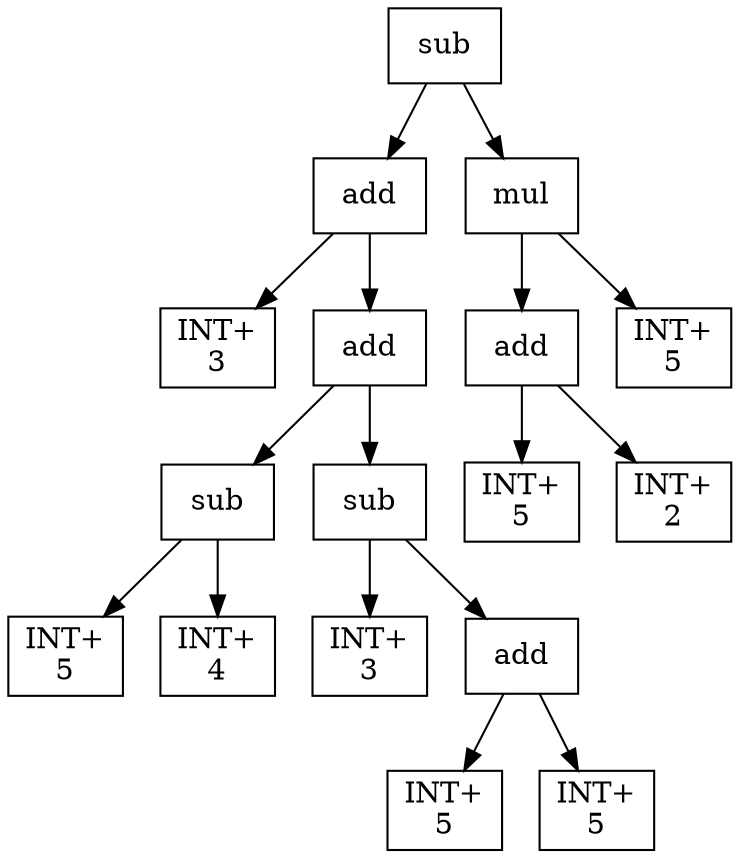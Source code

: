 digraph expr {
  node [shape=box];
  n1 [label="sub"];
  n2 [label="add"];
  n3 [label="INT+\n3"];
  n4 [label="add"];
  n5 [label="sub"];
  n6 [label="INT+\n5"];
  n7 [label="INT+\n4"];
  n5 -> n6;
  n5 -> n7;
  n8 [label="sub"];
  n9 [label="INT+\n3"];
  n10 [label="add"];
  n11 [label="INT+\n5"];
  n12 [label="INT+\n5"];
  n10 -> n11;
  n10 -> n12;
  n8 -> n9;
  n8 -> n10;
  n4 -> n5;
  n4 -> n8;
  n2 -> n3;
  n2 -> n4;
  n13 [label="mul"];
  n14 [label="add"];
  n15 [label="INT+\n5"];
  n16 [label="INT+\n2"];
  n14 -> n15;
  n14 -> n16;
  n17 [label="INT+\n5"];
  n13 -> n14;
  n13 -> n17;
  n1 -> n2;
  n1 -> n13;
}